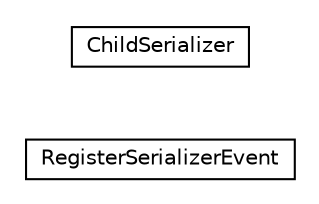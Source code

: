 #!/usr/local/bin/dot
#
# Class diagram 
# Generated by UMLGraph version R5_6-24-gf6e263 (http://www.umlgraph.org/)
#

digraph G {
	edge [fontname="Helvetica",fontsize=10,labelfontname="Helvetica",labelfontsize=10];
	node [fontname="Helvetica",fontsize=10,shape=plaintext];
	nodesep=0.25;
	ranksep=0.5;
	rankdir=LR;
	// com.gwtplatform.dispatch.rebind.event.RegisterSerializerEvent
	c14173 [label=<<table title="com.gwtplatform.dispatch.rebind.event.RegisterSerializerEvent" border="0" cellborder="1" cellspacing="0" cellpadding="2" port="p" href="./RegisterSerializerEvent.html">
		<tr><td><table border="0" cellspacing="0" cellpadding="1">
<tr><td align="center" balign="center"> RegisterSerializerEvent </td></tr>
		</table></td></tr>
		</table>>, URL="./RegisterSerializerEvent.html", fontname="Helvetica", fontcolor="black", fontsize=10.0];
	// com.gwtplatform.dispatch.rebind.event.ChildSerializer
	c14174 [label=<<table title="com.gwtplatform.dispatch.rebind.event.ChildSerializer" border="0" cellborder="1" cellspacing="0" cellpadding="2" port="p" href="./ChildSerializer.html">
		<tr><td><table border="0" cellspacing="0" cellpadding="1">
<tr><td align="center" balign="center"> ChildSerializer </td></tr>
		</table></td></tr>
		</table>>, URL="./ChildSerializer.html", fontname="Helvetica", fontcolor="black", fontsize=10.0];
}

